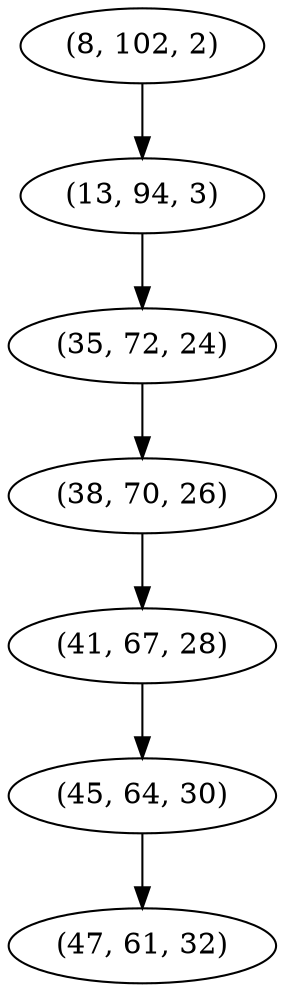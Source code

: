 digraph tree {
    "(8, 102, 2)";
    "(13, 94, 3)";
    "(35, 72, 24)";
    "(38, 70, 26)";
    "(41, 67, 28)";
    "(45, 64, 30)";
    "(47, 61, 32)";
    "(8, 102, 2)" -> "(13, 94, 3)";
    "(13, 94, 3)" -> "(35, 72, 24)";
    "(35, 72, 24)" -> "(38, 70, 26)";
    "(38, 70, 26)" -> "(41, 67, 28)";
    "(41, 67, 28)" -> "(45, 64, 30)";
    "(45, 64, 30)" -> "(47, 61, 32)";
}

